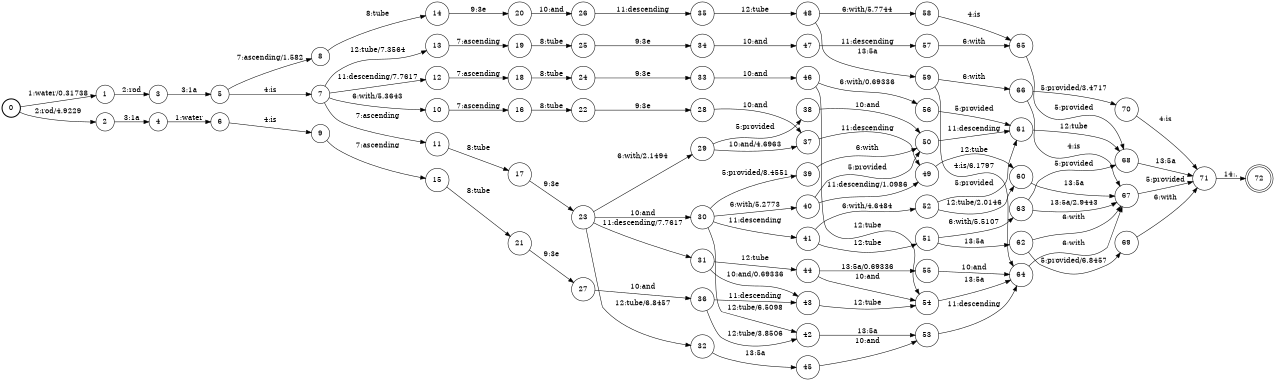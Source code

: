 digraph FST {
rankdir = LR;
size = "8.5,11";
label = "";
center = 1;
orientation = Portrait;
ranksep = "0.4";
nodesep = "0.25";
0 [label = "0", shape = circle, style = bold, fontsize = 14]
	0 -> 1 [label = "1:water/0.31738", fontsize = 14];
	0 -> 2 [label = "2:rod/4.9229", fontsize = 14];
1 [label = "1", shape = circle, style = solid, fontsize = 14]
	1 -> 3 [label = "2:rod", fontsize = 14];
2 [label = "2", shape = circle, style = solid, fontsize = 14]
	2 -> 4 [label = "3:1a", fontsize = 14];
3 [label = "3", shape = circle, style = solid, fontsize = 14]
	3 -> 5 [label = "3:1a", fontsize = 14];
4 [label = "4", shape = circle, style = solid, fontsize = 14]
	4 -> 6 [label = "1:water", fontsize = 14];
5 [label = "5", shape = circle, style = solid, fontsize = 14]
	5 -> 7 [label = "4:is", fontsize = 14];
	5 -> 8 [label = "7:ascending/1.582", fontsize = 14];
6 [label = "6", shape = circle, style = solid, fontsize = 14]
	6 -> 9 [label = "4:is", fontsize = 14];
7 [label = "7", shape = circle, style = solid, fontsize = 14]
	7 -> 10 [label = "6:with/5.3643", fontsize = 14];
	7 -> 11 [label = "7:ascending", fontsize = 14];
	7 -> 13 [label = "12:tube/7.3564", fontsize = 14];
	7 -> 12 [label = "11:descending/7.7617", fontsize = 14];
8 [label = "8", shape = circle, style = solid, fontsize = 14]
	8 -> 14 [label = "8:tube", fontsize = 14];
9 [label = "9", shape = circle, style = solid, fontsize = 14]
	9 -> 15 [label = "7:ascending", fontsize = 14];
10 [label = "10", shape = circle, style = solid, fontsize = 14]
	10 -> 16 [label = "7:ascending", fontsize = 14];
11 [label = "11", shape = circle, style = solid, fontsize = 14]
	11 -> 17 [label = "8:tube", fontsize = 14];
12 [label = "12", shape = circle, style = solid, fontsize = 14]
	12 -> 18 [label = "7:ascending", fontsize = 14];
13 [label = "13", shape = circle, style = solid, fontsize = 14]
	13 -> 19 [label = "7:ascending", fontsize = 14];
14 [label = "14", shape = circle, style = solid, fontsize = 14]
	14 -> 20 [label = "9:3e", fontsize = 14];
15 [label = "15", shape = circle, style = solid, fontsize = 14]
	15 -> 21 [label = "8:tube", fontsize = 14];
16 [label = "16", shape = circle, style = solid, fontsize = 14]
	16 -> 22 [label = "8:tube", fontsize = 14];
17 [label = "17", shape = circle, style = solid, fontsize = 14]
	17 -> 23 [label = "9:3e", fontsize = 14];
18 [label = "18", shape = circle, style = solid, fontsize = 14]
	18 -> 24 [label = "8:tube", fontsize = 14];
19 [label = "19", shape = circle, style = solid, fontsize = 14]
	19 -> 25 [label = "8:tube", fontsize = 14];
20 [label = "20", shape = circle, style = solid, fontsize = 14]
	20 -> 26 [label = "10:and", fontsize = 14];
21 [label = "21", shape = circle, style = solid, fontsize = 14]
	21 -> 27 [label = "9:3e", fontsize = 14];
22 [label = "22", shape = circle, style = solid, fontsize = 14]
	22 -> 28 [label = "9:3e", fontsize = 14];
23 [label = "23", shape = circle, style = solid, fontsize = 14]
	23 -> 29 [label = "6:with/2.1494", fontsize = 14];
	23 -> 32 [label = "12:tube/6.8457", fontsize = 14];
	23 -> 30 [label = "10:and", fontsize = 14];
	23 -> 31 [label = "11:descending/7.7617", fontsize = 14];
24 [label = "24", shape = circle, style = solid, fontsize = 14]
	24 -> 33 [label = "9:3e", fontsize = 14];
25 [label = "25", shape = circle, style = solid, fontsize = 14]
	25 -> 34 [label = "9:3e", fontsize = 14];
26 [label = "26", shape = circle, style = solid, fontsize = 14]
	26 -> 35 [label = "11:descending", fontsize = 14];
27 [label = "27", shape = circle, style = solid, fontsize = 14]
	27 -> 36 [label = "10:and", fontsize = 14];
28 [label = "28", shape = circle, style = solid, fontsize = 14]
	28 -> 37 [label = "10:and", fontsize = 14];
29 [label = "29", shape = circle, style = solid, fontsize = 14]
	29 -> 38 [label = "5:provided", fontsize = 14];
	29 -> 37 [label = "10:and/4.6963", fontsize = 14];
30 [label = "30", shape = circle, style = solid, fontsize = 14]
	30 -> 39 [label = "5:provided/8.4551", fontsize = 14];
	30 -> 40 [label = "6:with/5.2773", fontsize = 14];
	30 -> 42 [label = "12:tube/6.5098", fontsize = 14];
	30 -> 41 [label = "11:descending", fontsize = 14];
31 [label = "31", shape = circle, style = solid, fontsize = 14]
	31 -> 44 [label = "12:tube", fontsize = 14];
	31 -> 43 [label = "10:and/0.69336", fontsize = 14];
32 [label = "32", shape = circle, style = solid, fontsize = 14]
	32 -> 45 [label = "13:5a", fontsize = 14];
33 [label = "33", shape = circle, style = solid, fontsize = 14]
	33 -> 46 [label = "10:and", fontsize = 14];
34 [label = "34", shape = circle, style = solid, fontsize = 14]
	34 -> 47 [label = "10:and", fontsize = 14];
35 [label = "35", shape = circle, style = solid, fontsize = 14]
	35 -> 48 [label = "12:tube", fontsize = 14];
36 [label = "36", shape = circle, style = solid, fontsize = 14]
	36 -> 42 [label = "12:tube/3.8506", fontsize = 14];
	36 -> 43 [label = "11:descending", fontsize = 14];
37 [label = "37", shape = circle, style = solid, fontsize = 14]
	37 -> 49 [label = "11:descending", fontsize = 14];
38 [label = "38", shape = circle, style = solid, fontsize = 14]
	38 -> 50 [label = "10:and", fontsize = 14];
39 [label = "39", shape = circle, style = solid, fontsize = 14]
	39 -> 50 [label = "6:with", fontsize = 14];
40 [label = "40", shape = circle, style = solid, fontsize = 14]
	40 -> 50 [label = "5:provided", fontsize = 14];
	40 -> 49 [label = "11:descending/1.0986", fontsize = 14];
41 [label = "41", shape = circle, style = solid, fontsize = 14]
	41 -> 52 [label = "6:with/4.6484", fontsize = 14];
	41 -> 51 [label = "12:tube", fontsize = 14];
42 [label = "42", shape = circle, style = solid, fontsize = 14]
	42 -> 53 [label = "13:5a", fontsize = 14];
43 [label = "43", shape = circle, style = solid, fontsize = 14]
	43 -> 54 [label = "12:tube", fontsize = 14];
44 [label = "44", shape = circle, style = solid, fontsize = 14]
	44 -> 54 [label = "10:and", fontsize = 14];
	44 -> 55 [label = "13:5a/0.69336", fontsize = 14];
45 [label = "45", shape = circle, style = solid, fontsize = 14]
	45 -> 53 [label = "10:and", fontsize = 14];
46 [label = "46", shape = circle, style = solid, fontsize = 14]
	46 -> 56 [label = "6:with/0.69336", fontsize = 14];
	46 -> 54 [label = "12:tube", fontsize = 14];
47 [label = "47", shape = circle, style = solid, fontsize = 14]
	47 -> 57 [label = "11:descending", fontsize = 14];
48 [label = "48", shape = circle, style = solid, fontsize = 14]
	48 -> 58 [label = "6:with/5.7744", fontsize = 14];
	48 -> 59 [label = "13:5a", fontsize = 14];
49 [label = "49", shape = circle, style = solid, fontsize = 14]
	49 -> 60 [label = "12:tube", fontsize = 14];
50 [label = "50", shape = circle, style = solid, fontsize = 14]
	50 -> 61 [label = "11:descending", fontsize = 14];
51 [label = "51", shape = circle, style = solid, fontsize = 14]
	51 -> 63 [label = "6:with/5.5107", fontsize = 14];
	51 -> 62 [label = "13:5a", fontsize = 14];
52 [label = "52", shape = circle, style = solid, fontsize = 14]
	52 -> 61 [label = "5:provided", fontsize = 14];
	52 -> 60 [label = "12:tube/2.0146", fontsize = 14];
53 [label = "53", shape = circle, style = solid, fontsize = 14]
	53 -> 64 [label = "11:descending", fontsize = 14];
54 [label = "54", shape = circle, style = solid, fontsize = 14]
	54 -> 64 [label = "13:5a", fontsize = 14];
55 [label = "55", shape = circle, style = solid, fontsize = 14]
	55 -> 64 [label = "10:and", fontsize = 14];
56 [label = "56", shape = circle, style = solid, fontsize = 14]
	56 -> 61 [label = "5:provided", fontsize = 14];
57 [label = "57", shape = circle, style = solid, fontsize = 14]
	57 -> 65 [label = "6:with", fontsize = 14];
58 [label = "58", shape = circle, style = solid, fontsize = 14]
	58 -> 65 [label = "4:is", fontsize = 14];
59 [label = "59", shape = circle, style = solid, fontsize = 14]
	59 -> 64 [label = "4:is/6.1797", fontsize = 14];
	59 -> 66 [label = "6:with", fontsize = 14];
60 [label = "60", shape = circle, style = solid, fontsize = 14]
	60 -> 67 [label = "13:5a", fontsize = 14];
61 [label = "61", shape = circle, style = solid, fontsize = 14]
	61 -> 68 [label = "12:tube", fontsize = 14];
62 [label = "62", shape = circle, style = solid, fontsize = 14]
	62 -> 69 [label = "5:provided/6.8457", fontsize = 14];
	62 -> 67 [label = "6:with", fontsize = 14];
63 [label = "63", shape = circle, style = solid, fontsize = 14]
	63 -> 68 [label = "5:provided", fontsize = 14];
	63 -> 67 [label = "13:5a/2.9443", fontsize = 14];
64 [label = "64", shape = circle, style = solid, fontsize = 14]
	64 -> 67 [label = "6:with", fontsize = 14];
65 [label = "65", shape = circle, style = solid, fontsize = 14]
	65 -> 68 [label = "5:provided", fontsize = 14];
66 [label = "66", shape = circle, style = solid, fontsize = 14]
	66 -> 67 [label = "4:is", fontsize = 14];
	66 -> 70 [label = "5:provided/3.4717", fontsize = 14];
67 [label = "67", shape = circle, style = solid, fontsize = 14]
	67 -> 71 [label = "5:provided", fontsize = 14];
68 [label = "68", shape = circle, style = solid, fontsize = 14]
	68 -> 71 [label = "13:5a", fontsize = 14];
69 [label = "69", shape = circle, style = solid, fontsize = 14]
	69 -> 71 [label = "6:with", fontsize = 14];
70 [label = "70", shape = circle, style = solid, fontsize = 14]
	70 -> 71 [label = "4:is", fontsize = 14];
71 [label = "71", shape = circle, style = solid, fontsize = 14]
	71 -> 72 [label = "14:.", fontsize = 14];
72 [label = "72", shape = doublecircle, style = solid, fontsize = 14]
}
